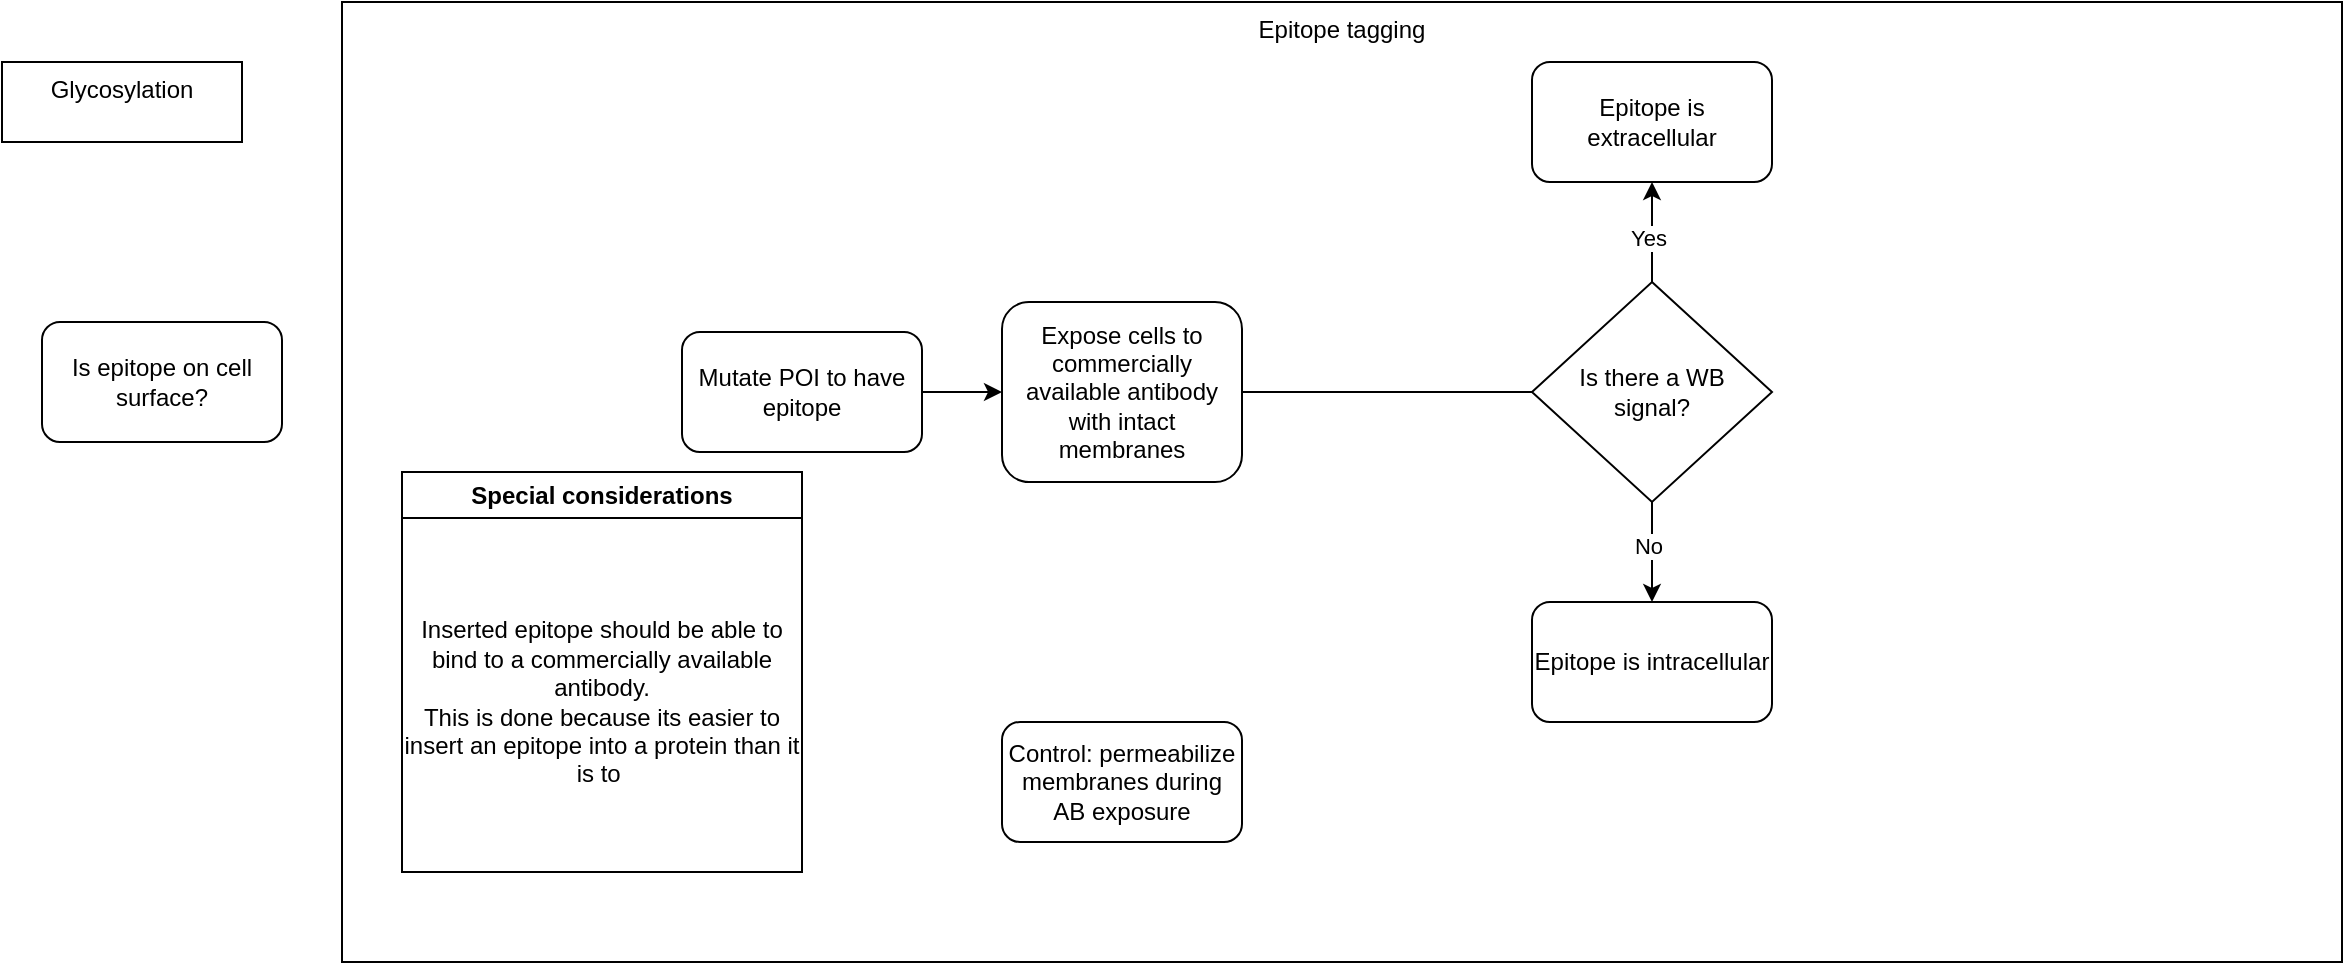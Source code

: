 <mxfile version="22.1.20" type="github">
  <diagram name="Page-1" id="M_L0OaCK6lkP_OPm3K-d">
    <mxGraphModel dx="933" dy="1731" grid="1" gridSize="10" guides="1" tooltips="1" connect="1" arrows="1" fold="1" page="1" pageScale="1" pageWidth="850" pageHeight="1100" background="none" math="0" shadow="0">
      <root>
        <mxCell id="0" />
        <mxCell id="1" parent="0" />
        <mxCell id="s_cjWv7X9Yk0BwZ2r4dS-1" value="Is epitope on cell surface?" style="rounded=1;whiteSpace=wrap;html=1;" vertex="1" parent="1">
          <mxGeometry x="120" y="120" width="120" height="60" as="geometry" />
        </mxCell>
        <mxCell id="s_cjWv7X9Yk0BwZ2r4dS-60" value="" style="group;rounded=0;sketch=1;curveFitting=1;jiggle=2;" vertex="1" connectable="0" parent="1">
          <mxGeometry x="270" y="-40" width="1000" height="480" as="geometry" />
        </mxCell>
        <mxCell id="s_cjWv7X9Yk0BwZ2r4dS-23" value="Epitope tagging" style="rounded=0;whiteSpace=wrap;html=1;container=1;verticalAlign=top;" vertex="1" parent="s_cjWv7X9Yk0BwZ2r4dS-60">
          <mxGeometry width="1000" height="480" as="geometry">
            <mxRectangle width="120" height="40" as="alternateBounds" />
          </mxGeometry>
        </mxCell>
        <mxCell id="s_cjWv7X9Yk0BwZ2r4dS-26" value="Special considerations" style="swimlane;whiteSpace=wrap;html=1;" vertex="1" parent="s_cjWv7X9Yk0BwZ2r4dS-23">
          <mxGeometry x="30" y="235" width="200" height="200" as="geometry" />
        </mxCell>
        <mxCell id="s_cjWv7X9Yk0BwZ2r4dS-37" value="Inserted epitope should be able to bind to a commercially available antibody.&lt;br&gt;This is done because its easier to insert an epitope into a protein than it is to&amp;nbsp;" style="text;html=1;strokeColor=none;fillColor=none;align=center;verticalAlign=middle;whiteSpace=wrap;rounded=0;" vertex="1" parent="s_cjWv7X9Yk0BwZ2r4dS-26">
          <mxGeometry y="30" width="200" height="170" as="geometry" />
        </mxCell>
        <mxCell id="s_cjWv7X9Yk0BwZ2r4dS-97" value="Epitope is intracellular" style="rounded=1;whiteSpace=wrap;html=1;" vertex="1" parent="s_cjWv7X9Yk0BwZ2r4dS-23">
          <mxGeometry x="595" y="300" width="120" height="60" as="geometry" />
        </mxCell>
        <mxCell id="s_cjWv7X9Yk0BwZ2r4dS-48" style="edgeStyle=orthogonalEdgeStyle;rounded=0;orthogonalLoop=1;jettySize=auto;html=1;exitX=1;exitY=0.5;exitDx=0;exitDy=0;" edge="1" parent="s_cjWv7X9Yk0BwZ2r4dS-23" source="s_cjWv7X9Yk0BwZ2r4dS-38">
          <mxGeometry relative="1" as="geometry">
            <mxPoint x="615" y="195" as="targetPoint" />
          </mxGeometry>
        </mxCell>
        <mxCell id="s_cjWv7X9Yk0BwZ2r4dS-38" value="Expose cells to commercially available antibody with intact membranes" style="rounded=1;whiteSpace=wrap;html=1;" vertex="1" parent="s_cjWv7X9Yk0BwZ2r4dS-23">
          <mxGeometry x="330" y="150" width="120" height="90" as="geometry" />
        </mxCell>
        <mxCell id="s_cjWv7X9Yk0BwZ2r4dS-50" value="" style="edgeStyle=orthogonalEdgeStyle;rounded=0;orthogonalLoop=1;jettySize=auto;html=1;" edge="1" parent="s_cjWv7X9Yk0BwZ2r4dS-23" source="s_cjWv7X9Yk0BwZ2r4dS-38">
          <mxGeometry relative="1" as="geometry">
            <mxPoint x="615" y="195" as="targetPoint" />
          </mxGeometry>
        </mxCell>
        <mxCell id="s_cjWv7X9Yk0BwZ2r4dS-99" style="edgeStyle=orthogonalEdgeStyle;rounded=0;orthogonalLoop=1;jettySize=auto;html=1;exitX=0.5;exitY=1;exitDx=0;exitDy=0;" edge="1" parent="s_cjWv7X9Yk0BwZ2r4dS-23" source="s_cjWv7X9Yk0BwZ2r4dS-95" target="s_cjWv7X9Yk0BwZ2r4dS-97">
          <mxGeometry relative="1" as="geometry" />
        </mxCell>
        <mxCell id="s_cjWv7X9Yk0BwZ2r4dS-101" value="No" style="edgeLabel;html=1;align=center;verticalAlign=middle;resizable=0;points=[];" vertex="1" connectable="0" parent="s_cjWv7X9Yk0BwZ2r4dS-99">
          <mxGeometry x="-0.14" y="-2" relative="1" as="geometry">
            <mxPoint as="offset" />
          </mxGeometry>
        </mxCell>
        <mxCell id="s_cjWv7X9Yk0BwZ2r4dS-95" value="Is there a WB &lt;br&gt;signal?" style="rhombus;whiteSpace=wrap;html=1;" vertex="1" parent="s_cjWv7X9Yk0BwZ2r4dS-23">
          <mxGeometry x="595" y="140" width="120" height="110" as="geometry" />
        </mxCell>
        <mxCell id="s_cjWv7X9Yk0BwZ2r4dS-102" value="Control: permeabilize membranes during AB exposure" style="rounded=1;whiteSpace=wrap;html=1;" vertex="1" parent="s_cjWv7X9Yk0BwZ2r4dS-23">
          <mxGeometry x="330" y="360" width="120" height="60" as="geometry" />
        </mxCell>
        <mxCell id="s_cjWv7X9Yk0BwZ2r4dS-96" value="Epitope is extracellular" style="rounded=1;whiteSpace=wrap;html=1;" vertex="1" parent="s_cjWv7X9Yk0BwZ2r4dS-60">
          <mxGeometry x="595" y="30" width="120" height="60" as="geometry" />
        </mxCell>
        <mxCell id="s_cjWv7X9Yk0BwZ2r4dS-98" style="edgeStyle=orthogonalEdgeStyle;rounded=0;orthogonalLoop=1;jettySize=auto;html=1;exitX=0.5;exitY=0;exitDx=0;exitDy=0;" edge="1" parent="s_cjWv7X9Yk0BwZ2r4dS-60" source="s_cjWv7X9Yk0BwZ2r4dS-95" target="s_cjWv7X9Yk0BwZ2r4dS-96">
          <mxGeometry relative="1" as="geometry" />
        </mxCell>
        <mxCell id="s_cjWv7X9Yk0BwZ2r4dS-100" value="Yes" style="edgeLabel;html=1;align=center;verticalAlign=middle;resizable=0;points=[];" vertex="1" connectable="0" parent="s_cjWv7X9Yk0BwZ2r4dS-98">
          <mxGeometry x="-0.11" y="2" relative="1" as="geometry">
            <mxPoint as="offset" />
          </mxGeometry>
        </mxCell>
        <mxCell id="s_cjWv7X9Yk0BwZ2r4dS-36" value="Mutate POI to have epitope" style="rounded=1;whiteSpace=wrap;html=1;" vertex="1" parent="s_cjWv7X9Yk0BwZ2r4dS-60">
          <mxGeometry x="170" y="165" width="120" height="60" as="geometry" />
        </mxCell>
        <mxCell id="s_cjWv7X9Yk0BwZ2r4dS-39" style="edgeStyle=orthogonalEdgeStyle;rounded=0;orthogonalLoop=1;jettySize=auto;html=1;exitX=1;exitY=0.5;exitDx=0;exitDy=0;" edge="1" parent="s_cjWv7X9Yk0BwZ2r4dS-60" source="s_cjWv7X9Yk0BwZ2r4dS-36" target="s_cjWv7X9Yk0BwZ2r4dS-38">
          <mxGeometry relative="1" as="geometry" />
        </mxCell>
        <mxCell id="s_cjWv7X9Yk0BwZ2r4dS-3" value="Glycosylation" style="rounded=0;whiteSpace=wrap;html=1;container=1;verticalAlign=top;" vertex="1" collapsed="1" parent="1">
          <mxGeometry x="100" y="-10" width="120" height="40" as="geometry">
            <mxRectangle x="320" y="120" width="760" height="480" as="alternateBounds" />
          </mxGeometry>
        </mxCell>
        <mxCell id="s_cjWv7X9Yk0BwZ2r4dS-13" style="edgeStyle=orthogonalEdgeStyle;rounded=0;orthogonalLoop=1;jettySize=auto;html=1;exitX=1;exitY=0.5;exitDx=0;exitDy=0;" edge="1" parent="s_cjWv7X9Yk0BwZ2r4dS-3" source="s_cjWv7X9Yk0BwZ2r4dS-5" target="s_cjWv7X9Yk0BwZ2r4dS-12">
          <mxGeometry relative="1" as="geometry" />
        </mxCell>
        <mxCell id="s_cjWv7X9Yk0BwZ2r4dS-5" value="Mutagenize potential glycosylation sites" style="rounded=1;whiteSpace=wrap;html=1;" vertex="1" parent="s_cjWv7X9Yk0BwZ2r4dS-3">
          <mxGeometry x="160" y="110" width="120" height="60" as="geometry" />
        </mxCell>
        <mxCell id="s_cjWv7X9Yk0BwZ2r4dS-10" value="Vertical Container" style="swimlane;whiteSpace=wrap;html=1;" vertex="1" parent="s_cjWv7X9Yk0BwZ2r4dS-3">
          <mxGeometry x="30" y="240" width="200" height="200" as="geometry" />
        </mxCell>
        <mxCell id="s_cjWv7X9Yk0BwZ2r4dS-11" value="Glycosylation only occurs on extracellular domains.&lt;br&gt;&lt;br&gt;" style="text;html=1;strokeColor=none;fillColor=none;align=center;verticalAlign=top;whiteSpace=wrap;rounded=0;" vertex="1" parent="s_cjWv7X9Yk0BwZ2r4dS-10">
          <mxGeometry y="30" width="200" height="170" as="geometry" />
        </mxCell>
        <mxCell id="s_cjWv7X9Yk0BwZ2r4dS-16" style="edgeStyle=orthogonalEdgeStyle;rounded=0;orthogonalLoop=1;jettySize=auto;html=1;exitX=1;exitY=0.5;exitDx=0;exitDy=0;" edge="1" parent="s_cjWv7X9Yk0BwZ2r4dS-3" source="s_cjWv7X9Yk0BwZ2r4dS-12" target="s_cjWv7X9Yk0BwZ2r4dS-15">
          <mxGeometry relative="1" as="geometry" />
        </mxCell>
        <mxCell id="s_cjWv7X9Yk0BwZ2r4dS-21" value="Glycosylation band present" style="edgeLabel;html=1;align=center;verticalAlign=middle;resizable=0;points=[];" vertex="1" connectable="0" parent="s_cjWv7X9Yk0BwZ2r4dS-16">
          <mxGeometry x="0.696" relative="1" as="geometry">
            <mxPoint as="offset" />
          </mxGeometry>
        </mxCell>
        <mxCell id="s_cjWv7X9Yk0BwZ2r4dS-17" style="edgeStyle=orthogonalEdgeStyle;rounded=0;orthogonalLoop=1;jettySize=auto;html=1;exitX=1;exitY=0.5;exitDx=0;exitDy=0;" edge="1" parent="s_cjWv7X9Yk0BwZ2r4dS-3" source="s_cjWv7X9Yk0BwZ2r4dS-12" target="s_cjWv7X9Yk0BwZ2r4dS-14">
          <mxGeometry relative="1" as="geometry" />
        </mxCell>
        <mxCell id="s_cjWv7X9Yk0BwZ2r4dS-20" value="Glycosylation band absent" style="edgeLabel;html=1;align=center;verticalAlign=middle;resizable=0;points=[];" vertex="1" connectable="0" parent="s_cjWv7X9Yk0BwZ2r4dS-17">
          <mxGeometry x="0.711" y="-2" relative="1" as="geometry">
            <mxPoint as="offset" />
          </mxGeometry>
        </mxCell>
        <mxCell id="s_cjWv7X9Yk0BwZ2r4dS-12" value="Western blot" style="rounded=1;whiteSpace=wrap;html=1;" vertex="1" parent="s_cjWv7X9Yk0BwZ2r4dS-3">
          <mxGeometry x="320" y="110" width="120" height="60" as="geometry" />
        </mxCell>
        <mxCell id="s_cjWv7X9Yk0BwZ2r4dS-14" value="Site is glycosylation site" style="rounded=1;whiteSpace=wrap;html=1;" vertex="1" parent="s_cjWv7X9Yk0BwZ2r4dS-3">
          <mxGeometry x="460" y="10" width="120" height="60" as="geometry" />
        </mxCell>
        <mxCell id="s_cjWv7X9Yk0BwZ2r4dS-15" value="Site is not glycosylation site" style="rounded=1;whiteSpace=wrap;html=1;" vertex="1" parent="s_cjWv7X9Yk0BwZ2r4dS-3">
          <mxGeometry x="460" y="210" width="120" height="60" as="geometry" />
        </mxCell>
      </root>
    </mxGraphModel>
  </diagram>
</mxfile>
